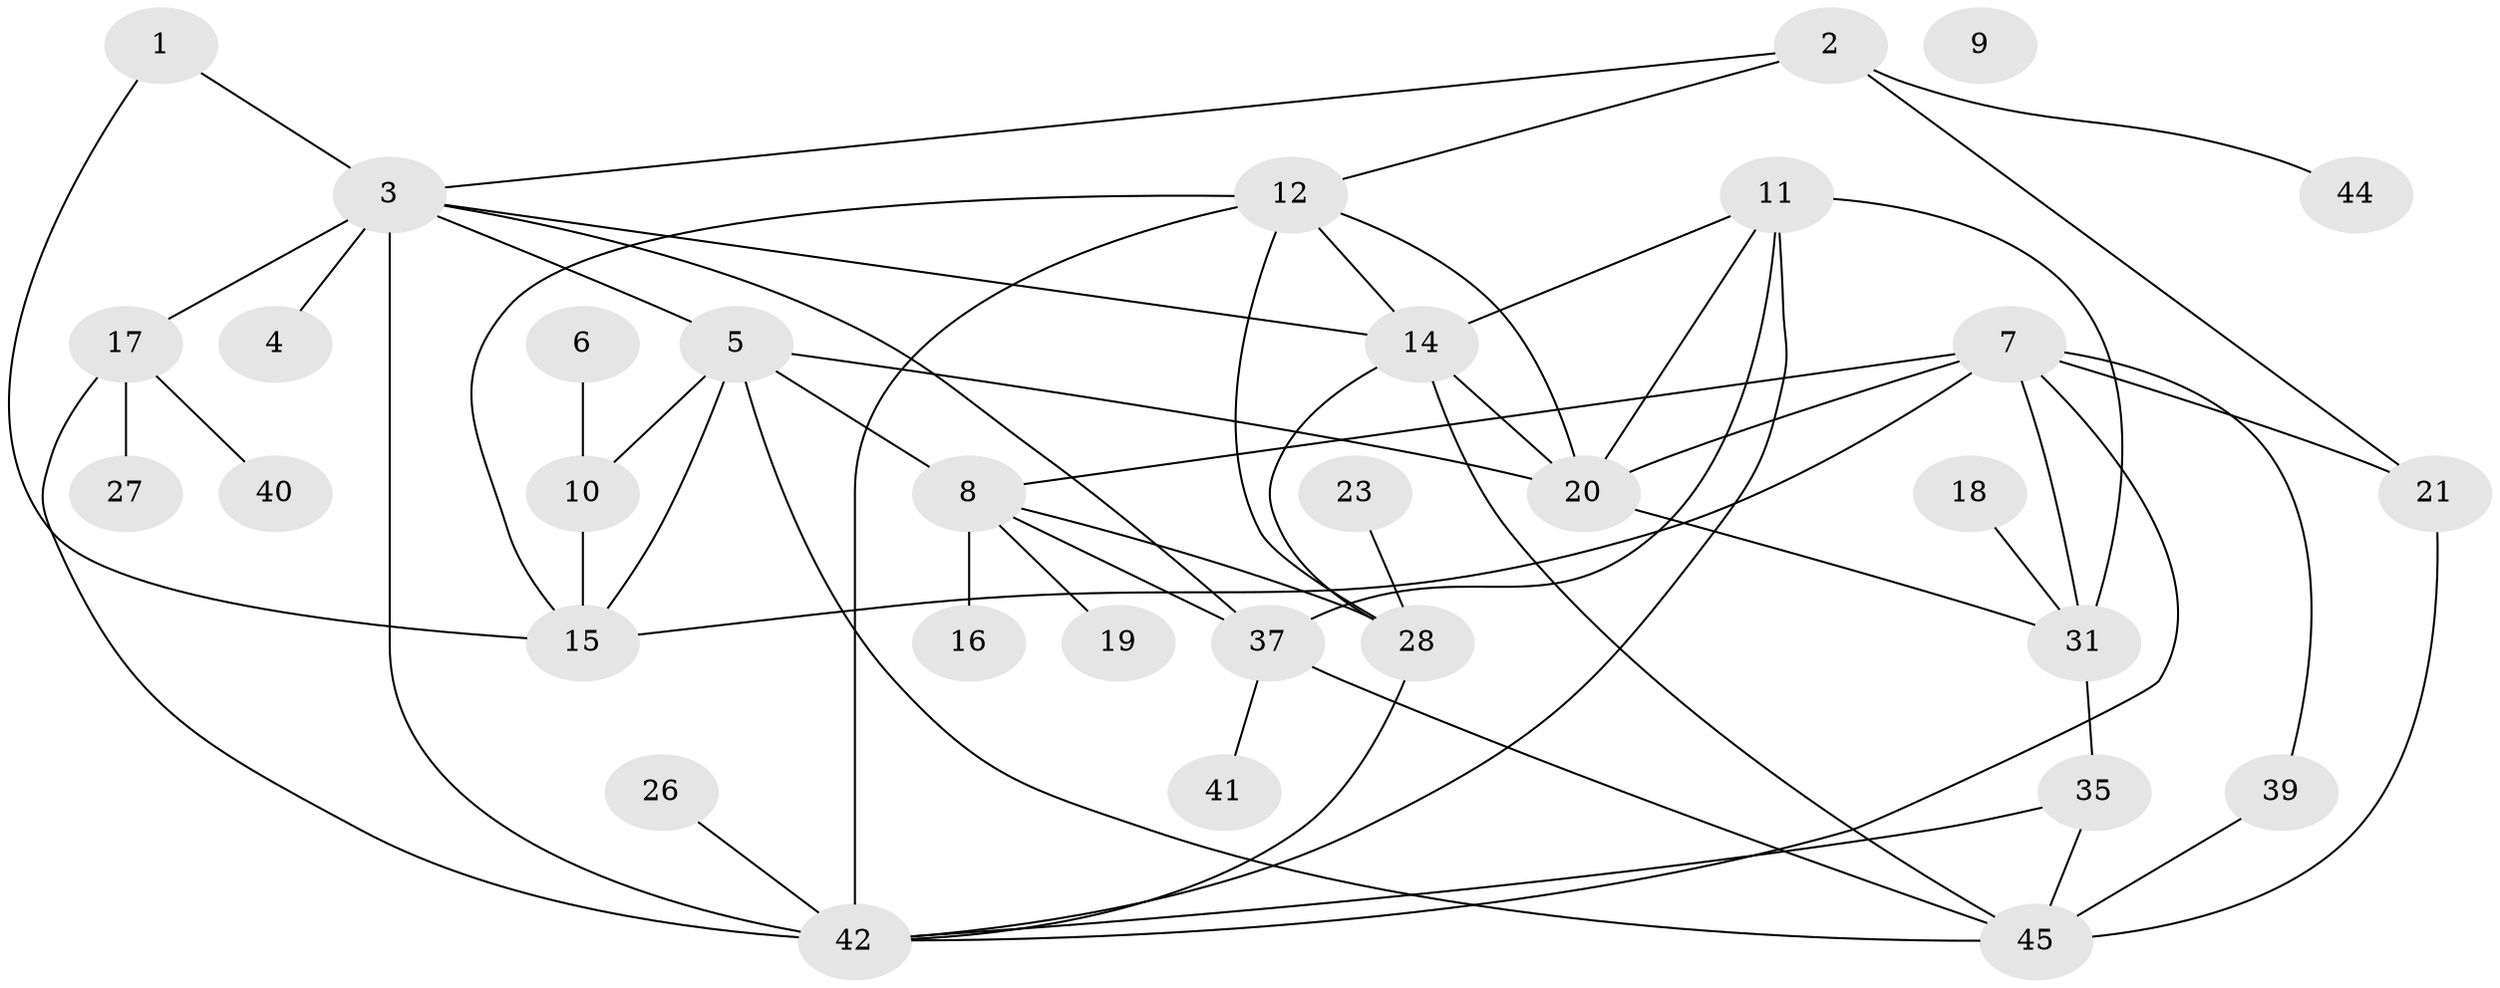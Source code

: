 // original degree distribution, {2: 0.17647058823529413, 3: 0.19607843137254902, 7: 0.0392156862745098, 1: 0.23529411764705882, 5: 0.1568627450980392, 6: 0.058823529411764705, 0: 0.0196078431372549, 4: 0.11764705882352941}
// Generated by graph-tools (version 1.1) at 2025/41/03/06/25 10:41:21]
// undirected, 33 vertices, 58 edges
graph export_dot {
graph [start="1"]
  node [color=gray90,style=filled];
  1;
  2 [super="+13"];
  3 [super="+47"];
  4;
  5 [super="+36"];
  6;
  7 [super="+29"];
  8 [super="+46"];
  9;
  10 [super="+24"];
  11 [super="+32"];
  12 [super="+38"];
  14;
  15 [super="+43"];
  16;
  17 [super="+22"];
  18;
  19;
  20 [super="+25"];
  21;
  23 [super="+51"];
  26 [super="+33"];
  27;
  28 [super="+30"];
  31 [super="+34"];
  35;
  37;
  39 [super="+49"];
  40;
  41;
  42 [super="+48"];
  44;
  45 [super="+50"];
  1 -- 15;
  1 -- 3;
  2 -- 3;
  2 -- 44;
  2 -- 21;
  2 -- 12;
  3 -- 4;
  3 -- 5;
  3 -- 37;
  3 -- 14;
  3 -- 42 [weight=2];
  3 -- 17;
  5 -- 8;
  5 -- 10;
  5 -- 20;
  5 -- 45;
  5 -- 15;
  6 -- 10;
  7 -- 15;
  7 -- 20 [weight=2];
  7 -- 21;
  7 -- 8;
  7 -- 42;
  7 -- 31;
  7 -- 39;
  8 -- 16;
  8 -- 19;
  8 -- 37;
  8 -- 28;
  10 -- 15;
  11 -- 37;
  11 -- 42;
  11 -- 14;
  11 -- 31;
  11 -- 20;
  12 -- 42;
  12 -- 20;
  12 -- 14;
  12 -- 15;
  12 -- 28;
  14 -- 20;
  14 -- 45;
  14 -- 28;
  17 -- 27;
  17 -- 40;
  17 -- 42;
  18 -- 31;
  20 -- 31;
  21 -- 45;
  23 -- 28;
  26 -- 42;
  28 -- 42;
  31 -- 35;
  35 -- 45;
  35 -- 42;
  37 -- 41;
  37 -- 45;
  39 -- 45;
}
